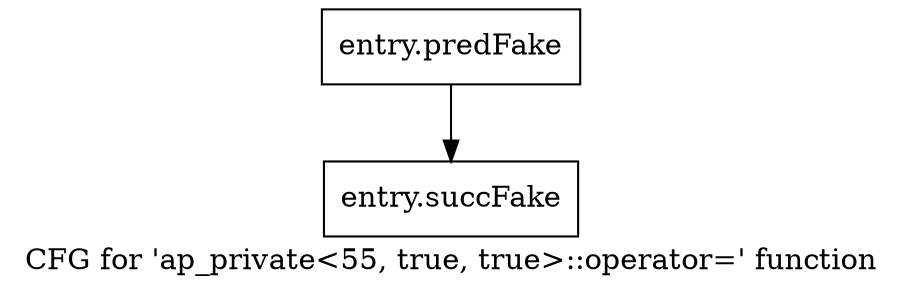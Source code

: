 digraph "CFG for 'ap_private\<55, true, true\>::operator=' function" {
	label="CFG for 'ap_private\<55, true, true\>::operator=' function";

	Node0x3d86ce0 [shape=record,filename="",linenumber="",label="{entry.predFake}"];
	Node0x3d86ce0 -> Node0x3ec5eb0[ callList="" memoryops="" filename="/tools/Xilinx/Vitis_HLS/2022.1/include/etc/ap_private.h" execusionnum="0"];
	Node0x3ec5eb0 [shape=record,filename="/tools/Xilinx/Vitis_HLS/2022.1/include/etc/ap_private.h",linenumber="1567",label="{entry.succFake}"];
}
